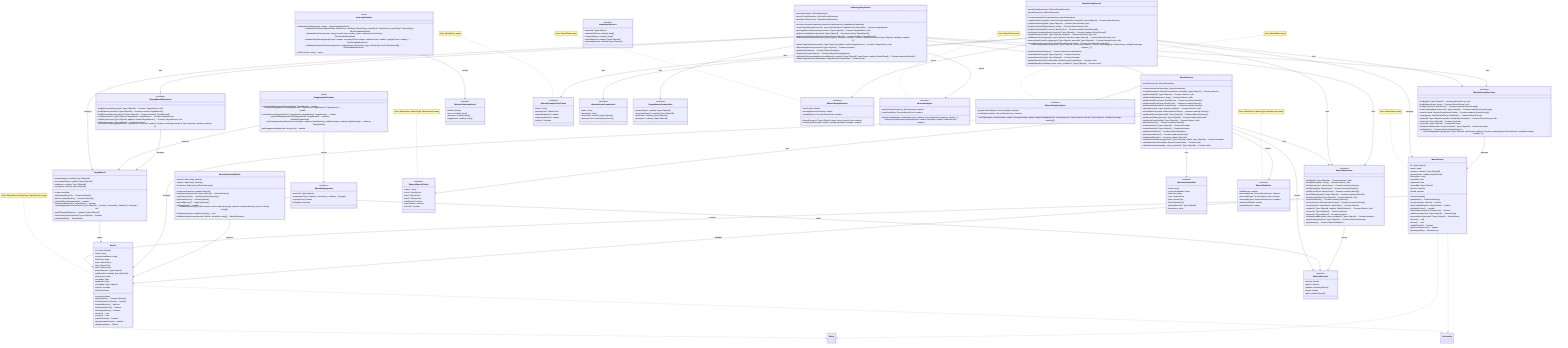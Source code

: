 classDiagram
    %% ===== MUSCLE ENTITY =====
    class Muscle {
        +id: Types.ObjectId
        +name: string
        +conventionalName: string
        +latinTerm: string
        +zone: MuscleZone
        +type: MuscleType
        +level: MuscleLevel
        +parentMuscle?: Types.ObjectId
        +subMuscles: readonly Types.ObjectId[]
        +description: string
        +createdAt: Date
        +updatedAt: Date
        +createdBy: Types.ObjectId
        +isActive: boolean
        +isDraft: boolean
        +constructor(data)
        +getHierarchy(): Promise~Muscle[]~
        +isPartOf(muscle: Muscle): boolean
        +hasSubMuscles(): boolean
        +isCommonMuscle(): boolean
        +isPrimaryMuscle(): boolean
        +archive(): void
        +restore(): void
        +canBeDeleted(): boolean
        +getAssociationCount(): number
        +update(updates): Muscle
    }

    %% ===== MUSCLE GROUP ENTITY =====
    class MuscleGroup {
        +id: Types.ObjectId
        +name: string
        +muscles: readonly Types.ObjectId[]
        +primaryZones: readonly MuscleZone[]
        +description: string
        +createdAt: Date
        +updatedAt: Date
        +createdBy: Types.ObjectId
        +isActive: boolean
        +isDraft: boolean
        +constructor(data)
        +getMuscles(): Promise~Muscle[]~
        +contains(muscle: Muscle): boolean
        +getOverlapWith(other: MuscleGroup): number
        +getMuscleCount(): number
        +hasPrimaryZone(zone: MuscleZone): boolean
        +addMuscle(muscleId: Types.ObjectId): MuscleGroup
        +removeMuscle(muscleId: Types.ObjectId): MuscleGroup
        +archive(): void
        +restore(): void
        +canBeDeleted(): boolean
        +getAssociationCount(): number
        +update(updates): MuscleGroup
    }

    %% ===== TARGET MUSCLE ENTITY =====
    class TargetMuscle {
        +primaryTargets: readonly Types.ObjectId[]
        +secondaryTargets: readonly Types.ObjectId[]
        +stabilizers: readonly Types.ObjectId[]
        +synergists: readonly Types.ObjectId[]
        +constructor(data)
        +getPrimaryMuscles(): Promise~Muscle[]~
        +getSecondaryMuscles(): Promise~Muscle[]~
        +getTotalMuscleEngagement(): number
        +hasOverlapWith(other: TargetMuscle): boolean
        +getEngagementLevel(muscleId: Types.ObjectId): 'primary' | 'secondary' | 'stabilizer' | 'synergist' | null
        +getAllTargetedMuscles(): readonly Types.ObjectId[]
        +hasPrimaryTarget(muscleId: Types.ObjectId): boolean
        +update(updates): TargetMuscle
    }

    %% ===== MUSCLE SERVICE =====
    class MuscleService {
        -muscleRepository: IMuscleRepository
        +constructor(muscleRepository: IMuscleRepository)
        +createMuscle(data: IMuscleCreationData, createdBy: Types.ObjectId): Promise~Muscle~
        +getMuscleById(id: Types.ObjectId): Promise~Muscle | null~
        +getMuscleByName(name: string): Promise~Muscle | null~
        +getMusclesByZone(zone: MuscleZone): Promise~readonly Muscle[]~
        +getMusclesByType(type: MuscleType): Promise~readonly Muscle[]~
        +getMusclesByLevel(level: MuscleLevel): Promise~readonly Muscle[]~
        +updateMuscle(id: Types.ObjectId, updates): Promise~Muscle | null~
        +searchMuscles(criteria: IMuscleSearchCriteria): Promise~readonly Muscle[]~
        +getMuscleHierarchy(muscleId: Types.ObjectId): Promise~IMuscleHierarchy~
        +getMuscleChildren(parentId: Types.ObjectId): Promise~readonly Muscle[]~
        +getMuscleParent(childId: Types.ObjectId): Promise~Muscle | null~
        +getRootMuscles(): Promise~readonly Muscle[]~
        +archiveMuscle(id: Types.ObjectId): Promise~boolean~
        +restoreMuscle(id: Types.ObjectId): Promise~boolean~
        +getMuscleStatistics(): Promise~IMuscleStatistics~
        +getCommonMuscles(): Promise~readonly Muscle[]~
        +getMedicalMuscles(): Promise~readonly Muscle[]~
        +validateMuscleHierarchy(parentId: Types.ObjectId, childId: Types.ObjectId): Promise~boolean~
        -validateMuscleCreation(data: IMuscleCreationData): Promise~void~
        -validateMuscleName(name: string, excludeId?: Types.ObjectId): Promise~void~
    }

    %% ===== MUSCLE GROUP SERVICE =====
    class MuscleGroupService {
        -muscleGroupRepository: IMuscleGroupRepository
        -muscleRepository: IMuscleRepository
        +constructor(muscleGroupRepository, muscleRepository)
        +createMuscleGroup(data: IMuscleGroupCreationData, createdBy: Types.ObjectId): Promise~MuscleGroup~
        +getMuscleGroupById(id: Types.ObjectId): Promise~MuscleGroup | null~
        +getMuscleGroupByName(name: string): Promise~MuscleGroup | null~
        +getMuscleGroupsByZone(zone: MuscleZone): Promise~readonly MuscleGroup[]~
        +getGroupsContainingMuscle(muscleId: Types.ObjectId): Promise~readonly MuscleGroup[]~
        +updateMuscleGroup(id: Types.ObjectId, updates): Promise~MuscleGroup | null~
        +addMuscleToGroup(groupId: Types.ObjectId, muscleId: Types.ObjectId): Promise~MuscleGroup | null~
        +removeMuscleFromGroup(groupId: Types.ObjectId, muscleId: Types.ObjectId): Promise~MuscleGroup | null~
        +searchMuscleGroups(criteria: IMuscleGroupSearchCriteria): Promise~readonly MuscleGroup[]~
        +findOverlappingGroups(groupId: Types.ObjectId, minOverlap: number): Promise~readonly (group: MuscleGroup, overlapPercentage: number)[]~
        +getMuscleGroupStatistics(): Promise~IMuscleGroupStatistics~
        +archiveMuscleGroup(id: Types.ObjectId): Promise~boolean~
        +restoreMuscleGroup(id: Types.ObjectId): Promise~boolean~
        -validateMuscleGroupCreation(data: IMuscleGroupCreationData): Promise~void~
        -validateMuscleGroupName(name: string, excludeId?: Types.ObjectId): Promise~void~
    }

    %% ===== ANATOMY QUERY SERVICE =====
    class AnatomyQueryService {
        -muscleRepository: IMuscleRepository
        -muscleGroupRepository: IMuscleGroupRepository
        -targetMuscleRepository: ITargetMuscleRepository
        +constructor(muscleRepository, muscleGroupRepository, targetMuscleRepository)
        +createTargetMuscle(exerciseId: Types.ObjectId, data: ITargetMuscleCreationData): Promise~TargetMuscle~
        +getTargetMuscleByExercise(exerciseId: Types.ObjectId): Promise~TargetMuscle | null~
        +getExercisesByMuscle(muscleId: Types.ObjectId): Promise~readonly TargetMuscle[]~
        +getExercisesByPrimaryMuscle(muscleId: Types.ObjectId): Promise~readonly TargetMuscle[]~
        +findSimilarExercises(exerciseId: Types.ObjectId, threshold: number): Promise~readonly (exerciseId: Types.ObjectId, similarity: number)[]~
        +updateTargetMuscle(exerciseId: Types.ObjectId, updates: Partial~TargetMuscle~): Promise~TargetMuscle | null~
        +deleteTargetMuscle(exerciseId: Types.ObjectId): Promise~boolean~
        +getMuscleAnalytics(): Promise~IMuscleAnalytics~
        +getMuscleGroupAnalytics(): Promise~IMuscleGroupAnalytics~
        +getMuscleRecommendations(currentMuscles: readonly Types.ObjectId[], targetZones: readonly MuscleZone[]): Promise~readonly Muscle[]~
        -validateTargetMuscleCreation(data: ITargetMuscleCreationData): Promise~void~
    }

    %% ===== REPOSITORY INTERFACES =====
    class IMuscleRepository {
        <<interface>>
        +findById(id: Types.ObjectId): Promise~Muscle | null~
        +findByName(name: string): Promise~Muscle | null~
        +findByZone(zone: MuscleZone): Promise~readonly Muscle[]~
        +findByType(type: MuscleType): Promise~readonly Muscle[]~
        +findByLevel(level: MuscleLevel): Promise~readonly Muscle[]~
        +findChildren(parentId: Types.ObjectId): Promise~readonly Muscle[]~
        +findParent(childId: Types.ObjectId): Promise~Muscle | null~
        +findRootMuscles(): Promise~readonly Muscle[]~
        +search(criteria: IMuscleSearchCriteria): Promise~readonly Muscle[]~
        +create(muscle: Omit~Muscle, NewEntity~): Promise~Muscle~
        +update(id: Types.ObjectId, updates: Partial~Muscle~): Promise~Muscle | null~
        +archive(id: Types.ObjectId): Promise~boolean~
        +restore(id: Types.ObjectId): Promise~boolean~
        +isNameAvailable(name: string, excludeId?: Types.ObjectId): Promise~boolean~
        +getHierarchy(muscleId: Types.ObjectId): Promise~IMuscleHierarchy~
        +getStatistics(): Promise~IMuscleStatistics~
    }

    class IMuscleGroupRepository {
        <<interface>>
        +findById(id: Types.ObjectId): Promise~MuscleGroup | null~
        +findByName(name: string): Promise~MuscleGroup | null~
        +findByZone(zone: MuscleZone): Promise~readonly MuscleGroup[]~
        +findContainingMuscle(muscleId: Types.ObjectId): Promise~readonly MuscleGroup[]~
        +search(criteria: IMuscleGroupSearchCriteria): Promise~readonly MuscleGroup[]~
        +create(group: Omit~MuscleGroup, NewEntity~): Promise~MuscleGroup~
        +update(id: Types.ObjectId, updates: Partial~MuscleGroup~): Promise~MuscleGroup | null~
        +archive(id: Types.ObjectId): Promise~boolean~
        +restore(id: Types.ObjectId): Promise~boolean~
        +isNameAvailable(name: string, excludeId?: Types.ObjectId): Promise~boolean~
        +getStatistics(): Promise~IMuscleGroupStatistics~
        +findOverlappingGroups(groupId: Types.ObjectId, minOverlap: number): Promise~readonly (group: MuscleGroup, overlapPercentage: number)[]~
    }

    class ITargetMuscleRepository {
        <<interface>>
        +findByExerciseId(exerciseId: Types.ObjectId): Promise~TargetMuscle | null~
        +findByMuscle(muscleId: Types.ObjectId): Promise~readonly TargetMuscle[]~
        +findByPrimaryMuscle(muscleId: Types.ObjectId): Promise~readonly TargetMuscle[]~
        +create(exerciseId: Types.ObjectId, targetMuscle: TargetMuscle): Promise~TargetMuscle~
        +update(exerciseId: Types.ObjectId, updates: Partial~TargetMuscle~): Promise~TargetMuscle | null~
        +delete(exerciseId: Types.ObjectId): Promise~boolean~
        +findSimilarTargeting(targetMuscle: TargetMuscle, threshold: number): Promise~readonly (exerciseId: Types.ObjectId, similarity: number)[]~
    }

    %% ===== UTILITY CLASSES =====
    class MuscleHierarchyBuilder {
        -muscles: Map~string, Muscle~
        -children: Map~string, Muscle[]~
        -hierarchies: Map~string, IMuscleHierarchy~
        +constructor(muscles: readonly Muscle[])
        +buildHierarchy(muscleId: Types.ObjectId): IMuscleHierarchy
        +getAllHierarchies(): readonly IMuscleHierarchy[]
        +getRootMuscles(): readonly Muscle[]
        +getLeafMuscles(): readonly Muscle[]
        +getMaxDepth(): number
        +validateHierarchy(): (isValid: boolean, errors: readonly string[], orphans: readonly Muscle[], cycles: readonly string[])
        -buildMaps(muscles: readonly Muscle[]): void
        -buildHierarchyRecursive(muscle: Muscle, visitedIds: string[]): IMuscleHierarchy
    }

    class EngagementCalculator {
        <<static>>
        +calculateTotalEngagement(targetMuscle: TargetMuscle): number
        +calculateEngagementScore(targetMuscle1: TargetMuscle, targetMuscle2: TargetMuscle): number
        +calculateOverlap(targetMuscle1: TargetMuscle, targetMuscle2: TargetMuscle): number
        +generateEngagementProfile(targetMuscle: TargetMuscle): readonly IMuscleEngagement[]
        +findComplementaryMuscles(currentTargets: readonly TargetMuscle[], availableTargets: readonly TargetMuscle[]): readonly TargetMuscle[]
        -getEngagementWeight(level: string | null): number
    }

    class AnatomyValidator {
        <<static>>
        +validateMuscleName(name: string): IMuscleValidationResult
        +validateMuscleHierarchy(childZone: MuscleZone, childType: MuscleType, parentZone?: MuscleZone, parentType?: MuscleType): IMuscleValidationResult
        +validateMuscleGroup(name: string, muscleCount: number, zones: readonly MuscleZone[]): IMuscleValidationResult
        +validateTargetMuscle(primaryCount: number, secondaryCount: number, stabilizerCount: number, synergistCount: number): IMuscleValidationResult
        +validateAnatomicalConsistency(muscles: readonly (zone: MuscleZone, type: MuscleType, level: MuscleLevel)[]): IMuscleValidationResult
        -toTitleCase(str: string): string
    }

    %% ===== DATA STRUCTURES & INTERFACES =====
    class IMuscleHierarchy {
        <<interface>>
        +muscle: Muscle
        +parent?: Muscle
        +children: readonly Muscle[]
        +depth: number
        +path: readonly Muscle[]
    }

    class IMuscleEngagement {
        <<interface>>
        +muscleId: Types.ObjectId
        +engagementType: 'primary' | 'secondary' | 'stabilizer' | 'synergist'
        +intensityLevel: number
        +isRequired: boolean
    }

    class IAnatomyReference {
        <<interface>>
        +muscleId: Types.ObjectId
        +anatomicalTerms: readonly string[]
        +commonNames: readonly string[]
        +relatedMuscles: readonly Types.ObjectId[]
        +opposingMuscles: readonly Types.ObjectId[]
    }

    class IMuscleValidationResult {
        <<interface>>
        +isValid: boolean
        +errors: readonly string[]
        +warnings: readonly string[]
        +suggestions: readonly string[]
    }

    %% ===== SEARCH CRITERIA =====
    class IMuscleSearchCriteria {
        <<interface>>
        +name?: string
        +zone?: MuscleZone
        +type?: MuscleType
        +level?: MuscleLevel
        +hasParent?: boolean
        +hasChildren?: boolean
        +isActive?: boolean
    }

    class IMuscleGroupSearchCriteria {
        <<interface>>
        +name?: string
        +primaryZone?: MuscleZone
        +minimumMuscles?: number
        +maximumMuscles?: number
        +isActive?: boolean
    }

    %% ===== CREATION DATA =====
    class IMuscleCreationData {
        <<interface>>
        +name: string
        +conventionalName: string
        +latinTerm: string
        +zone: MuscleZone
        +type: MuscleType
        +level: MuscleLevel
        +parentMuscleId?: Types.ObjectId
        +description: string
    }

    class IMuscleGroupCreationData {
        <<interface>>
        +name: string
        +description: string
        +muscleIds: readonly Types.ObjectId[]
        +primaryZones: readonly MuscleZone[]
    }

    class ITargetMuscleCreationData {
        <<interface>>
        +primaryTargets: readonly Types.ObjectId[]
        +secondaryTargets?: readonly Types.ObjectId[]
        +stabilizers?: readonly Types.ObjectId[]
        +synergists?: readonly Types.ObjectId[]
    }

    %% ===== STATISTICS =====
    class IMuscleStatistics {
        <<interface>>
        +totalMuscles: number
        +musclesByZone: Record~MuscleZone, number~
        +musclesByType: Record~MuscleType, number~
        +musclesByLevel: Record~MuscleLevel, number~
        +hierarchicalDepth: number
        +orphanMuscles: number
    }

    class IMuscleGroupStatistics {
        <<interface>>
        +totalGroups: number
        +averageMusclesPerGroup: number
        +groupsByZone: Record~MuscleZone, number~
        +largestGroup: (id: Types.ObjectId, name: string, muscleCount: number)
        +overlap: (totalOverlaps: number, averageOverlapPercentage: number)
    }

    class IMuscleAnalytics {
        <<interface>>
        +muscleUsageFrequency: Record~string, number~
        +popularCombinations: readonly (muscles: readonly Types.ObjectId[], frequency: number)[]
        +zoneDistribution: Record~MuscleZone, number~
        +hierarchyDepthAnalysis: (averageDepth: number, maxDepth: number, leafNodeCount: number)
    }

    class IMuscleGroupAnalytics {
        <<interface>>
        +groupSizeDistribution: Record~number, number~
        +overlapAnalysis: (totalOverlaps: number, averageOverlap: number, highlyOverlappingPairs: readonly (group1: Types.ObjectId, group2: Types.ObjectId, overlapPercentage: number)[])
        +zoneRepresentation: Record~MuscleZone, number~
    }

    %% ===== RELATIONSHIPS =====
    Muscle ..|> IEntity
    Muscle ..|> IArchivable
    MuscleGroup ..|> IEntity
    MuscleGroup ..|> IArchivable
    MuscleGroup --> Muscle : contains
    TargetMuscle --> Muscle : targets

    MuscleService --> IMuscleRepository : uses
    MuscleService --> Muscle : manages
    MuscleService --> IMuscleCreationData : uses
    MuscleService --> IMuscleSearchCriteria : uses
    MuscleService --> IMuscleHierarchy : returns
    MuscleService --> IMuscleStatistics : returns

    MuscleGroupService --> IMuscleGroupRepository : uses
    MuscleGroupService --> IMuscleRepository : uses
    MuscleGroupService --> MuscleGroup : manages
    MuscleGroupService --> IMuscleGroupCreationData : uses
    MuscleGroupService --> IMuscleGroupSearchCriteria : uses
    MuscleGroupService --> IMuscleGroupStatistics : returns

    AnatomyQueryService --> IMuscleRepository : uses
    AnatomyQueryService --> IMuscleGroupRepository : uses
    AnatomyQueryService --> ITargetMuscleRepository : uses
    AnatomyQueryService --> TargetMuscle : manages
    AnatomyQueryService --> ITargetMuscleCreationData : uses
    AnatomyQueryService --> IMuscleAnalytics : returns
    AnatomyQueryService --> IMuscleGroupAnalytics : returns

    MuscleHierarchyBuilder --> Muscle : analyzes
    MuscleHierarchyBuilder --> IMuscleHierarchy : builds
    EngagementCalculator --> TargetMuscle : analyzes
    EngagementCalculator --> IMuscleEngagement : creates
    AnatomyValidator --> IMuscleValidationResult : returns

    IMuscleRepository --> Muscle : manages
    IMuscleRepository --> IMuscleHierarchy : returns
    IMuscleGroupRepository --> MuscleGroup : manages
    ITargetMuscleRepository --> TargetMuscle : manages

    %% ===== ENUM USAGE NOTES =====
    note for Muscle "Uses: MuscleZone, MuscleType, MuscleLevel enums"
    note for MuscleGroup "Uses: MuscleZone enum"
    note for IMuscleSearchCriteria "Uses: MuscleZone, MuscleType, MuscleLevel enums"
    note for IMuscleGroupSearchCriteria "Uses: MuscleZone enum"
    note for IMuscleStatistics "Uses: MuscleZone, MuscleType, MuscleLevel enums"
    note for IMuscleGroupStatistics "Uses: MuscleZone enum"
    note for IMuscleAnalytics "Uses: MuscleZone enum"
    note for IMuscleGroupAnalytics "Uses: MuscleZone enum"